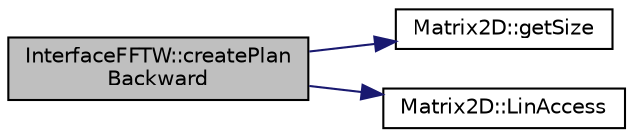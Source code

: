 digraph "InterfaceFFTW::createPlanBackward"
{
  edge [fontname="Helvetica",fontsize="10",labelfontname="Helvetica",labelfontsize="10"];
  node [fontname="Helvetica",fontsize="10",shape=record];
  rankdir="LR";
  Node1 [label="InterfaceFFTW::createPlan\lBackward",height=0.2,width=0.4,color="black", fillcolor="grey75", style="filled", fontcolor="black"];
  Node1 -> Node2 [color="midnightblue",fontsize="10",style="solid",fontname="Helvetica"];
  Node2 [label="Matrix2D::getSize",height=0.2,width=0.4,color="black", fillcolor="white", style="filled",URL="$class_matrix2_d.html#aec1488d6824828fad81ab3532aad7b52"];
  Node1 -> Node3 [color="midnightblue",fontsize="10",style="solid",fontname="Helvetica"];
  Node3 [label="Matrix2D::LinAccess",height=0.2,width=0.4,color="black", fillcolor="white", style="filled",URL="$class_matrix2_d.html#aeb645f6067a4bcce6e29ab37e0c2b67a"];
}
